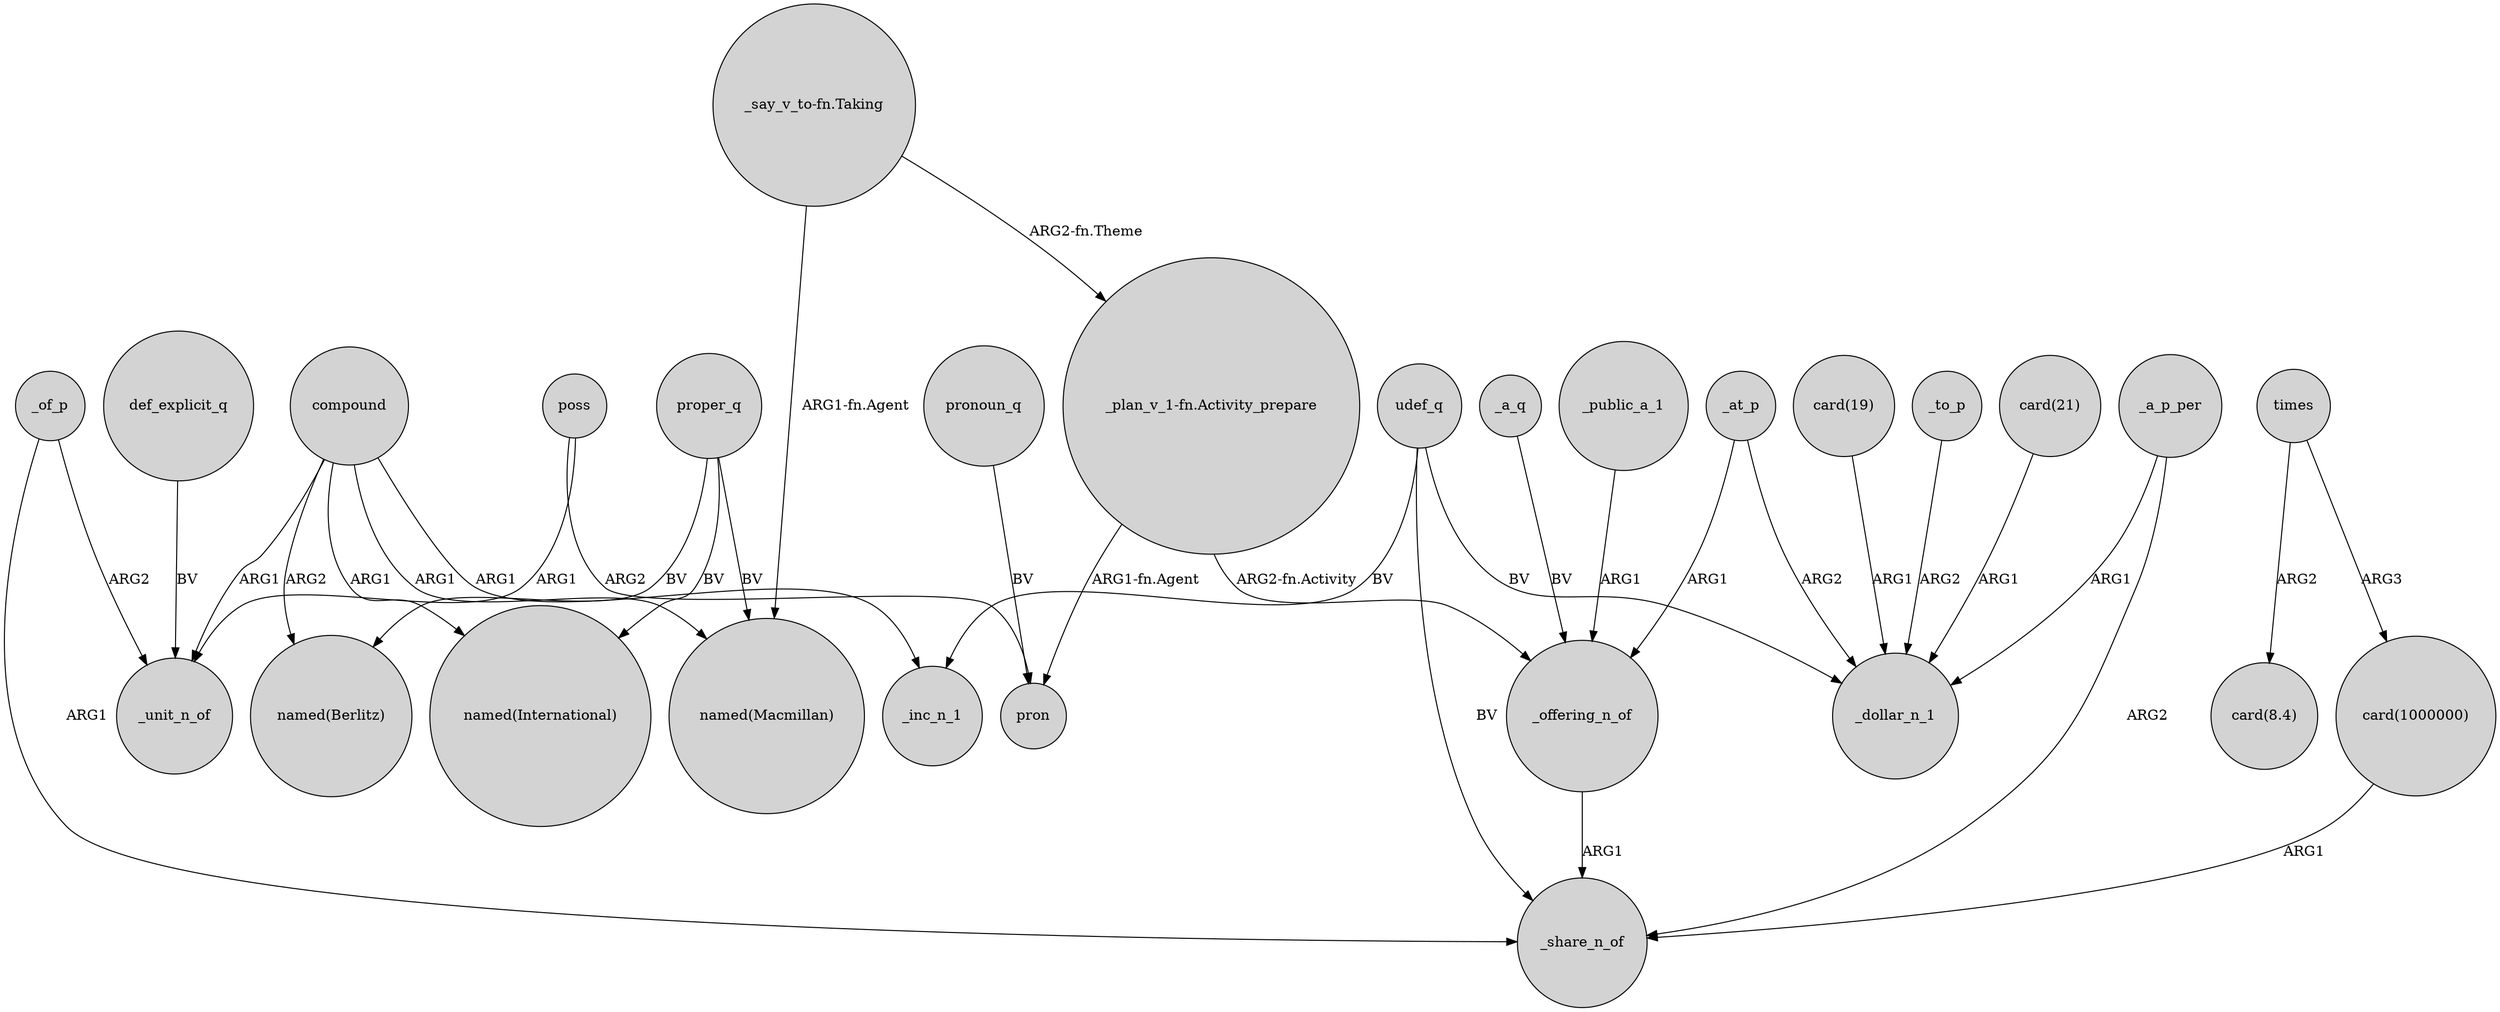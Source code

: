 digraph {
	node [shape=circle style=filled]
	_a_q -> _offering_n_of [label=BV]
	"card(19)" -> _dollar_n_1 [label=ARG1]
	_of_p -> _share_n_of [label=ARG1]
	compound -> "named(International)" [label=ARG1]
	proper_q -> "named(Berlitz)" [label=BV]
	times -> "card(1000000)" [label=ARG3]
	_to_p -> _dollar_n_1 [label=ARG2]
	_offering_n_of -> _share_n_of [label=ARG1]
	compound -> "named(Macmillan)" [label=ARG1]
	compound -> _inc_n_1 [label=ARG1]
	pronoun_q -> pron [label=BV]
	udef_q -> _inc_n_1 [label=BV]
	poss -> pron [label=ARG2]
	"card(21)" -> _dollar_n_1 [label=ARG1]
	_at_p -> _dollar_n_1 [label=ARG2]
	def_explicit_q -> _unit_n_of [label=BV]
	_a_p_per -> _share_n_of [label=ARG2]
	"_say_v_to-fn.Taking" -> "_plan_v_1-fn.Activity_prepare" [label="ARG2-fn.Theme"]
	proper_q -> "named(International)" [label=BV]
	udef_q -> _share_n_of [label=BV]
	compound -> "named(Berlitz)" [label=ARG2]
	udef_q -> _dollar_n_1 [label=BV]
	"_plan_v_1-fn.Activity_prepare" -> _offering_n_of [label="ARG2-fn.Activity"]
	times -> "card(8.4)" [label=ARG2]
	proper_q -> "named(Macmillan)" [label=BV]
	_public_a_1 -> _offering_n_of [label=ARG1]
	"card(1000000)" -> _share_n_of [label=ARG1]
	_a_p_per -> _dollar_n_1 [label=ARG1]
	_of_p -> _unit_n_of [label=ARG2]
	_at_p -> _offering_n_of [label=ARG1]
	poss -> _unit_n_of [label=ARG1]
	compound -> _unit_n_of [label=ARG1]
	"_say_v_to-fn.Taking" -> "named(Macmillan)" [label="ARG1-fn.Agent"]
	"_plan_v_1-fn.Activity_prepare" -> pron [label="ARG1-fn.Agent"]
}
